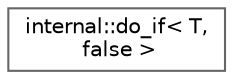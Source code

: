 digraph "类继承关系图"
{
 // LATEX_PDF_SIZE
  bgcolor="transparent";
  edge [fontname=Helvetica,fontsize=10,labelfontname=Helvetica,labelfontsize=10];
  node [fontname=Helvetica,fontsize=10,shape=box,height=0.2,width=0.4];
  rankdir="LR";
  Node0 [id="Node000000",label="internal::do_if\< T,\l false \>",height=0.2,width=0.4,color="grey40", fillcolor="white", style="filled",URL="$structinternal_1_1do__if_3_01_t_00_01false_01_4.html",tooltip=" "];
}

